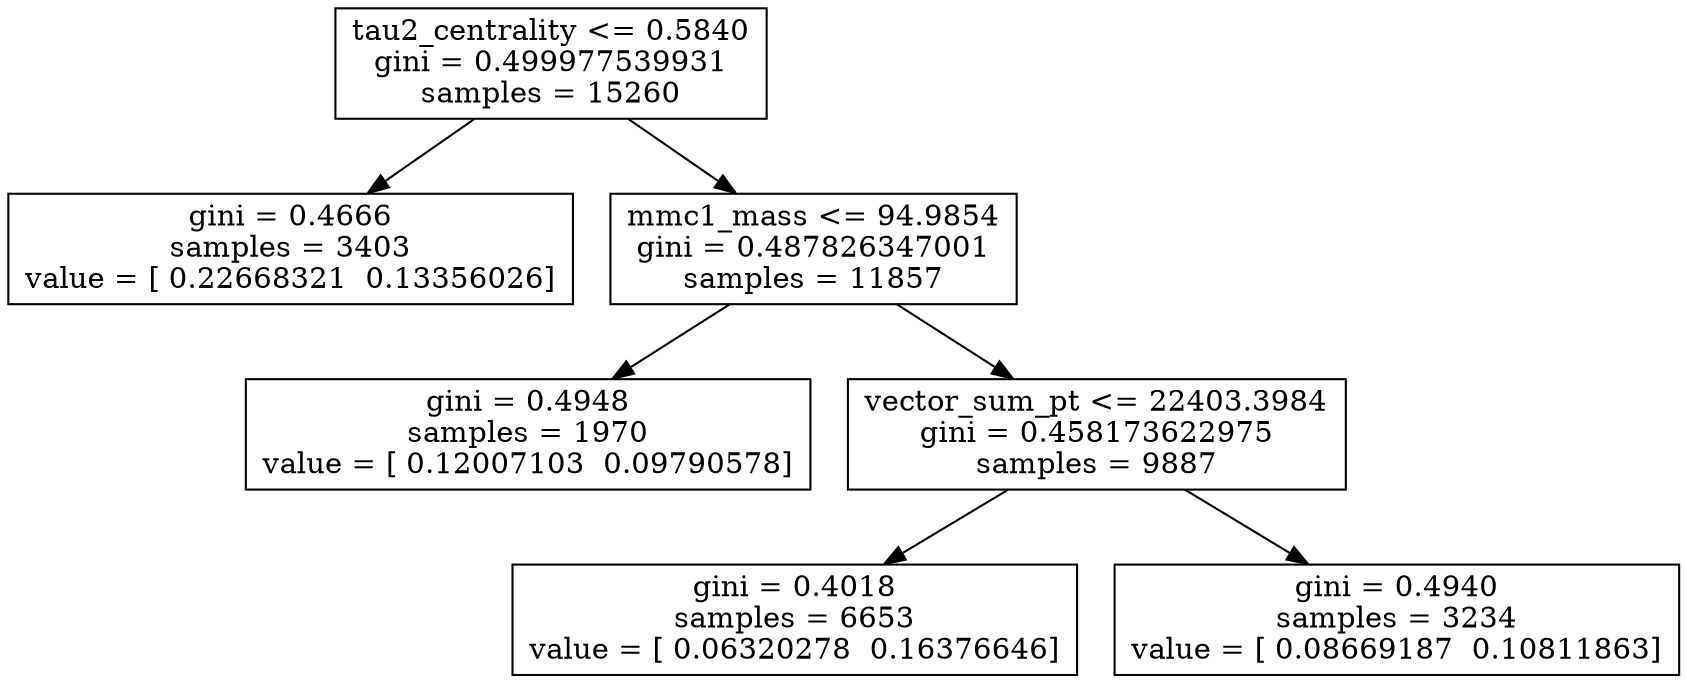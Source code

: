 digraph Tree {
0 [label="tau2_centrality <= 0.5840\ngini = 0.499977539931\nsamples = 15260", shape="box"] ;
1 [label="gini = 0.4666\nsamples = 3403\nvalue = [ 0.22668321  0.13356026]", shape="box"] ;
0 -> 1 ;
2 [label="mmc1_mass <= 94.9854\ngini = 0.487826347001\nsamples = 11857", shape="box"] ;
0 -> 2 ;
3 [label="gini = 0.4948\nsamples = 1970\nvalue = [ 0.12007103  0.09790578]", shape="box"] ;
2 -> 3 ;
4 [label="vector_sum_pt <= 22403.3984\ngini = 0.458173622975\nsamples = 9887", shape="box"] ;
2 -> 4 ;
5 [label="gini = 0.4018\nsamples = 6653\nvalue = [ 0.06320278  0.16376646]", shape="box"] ;
4 -> 5 ;
6 [label="gini = 0.4940\nsamples = 3234\nvalue = [ 0.08669187  0.10811863]", shape="box"] ;
4 -> 6 ;
}